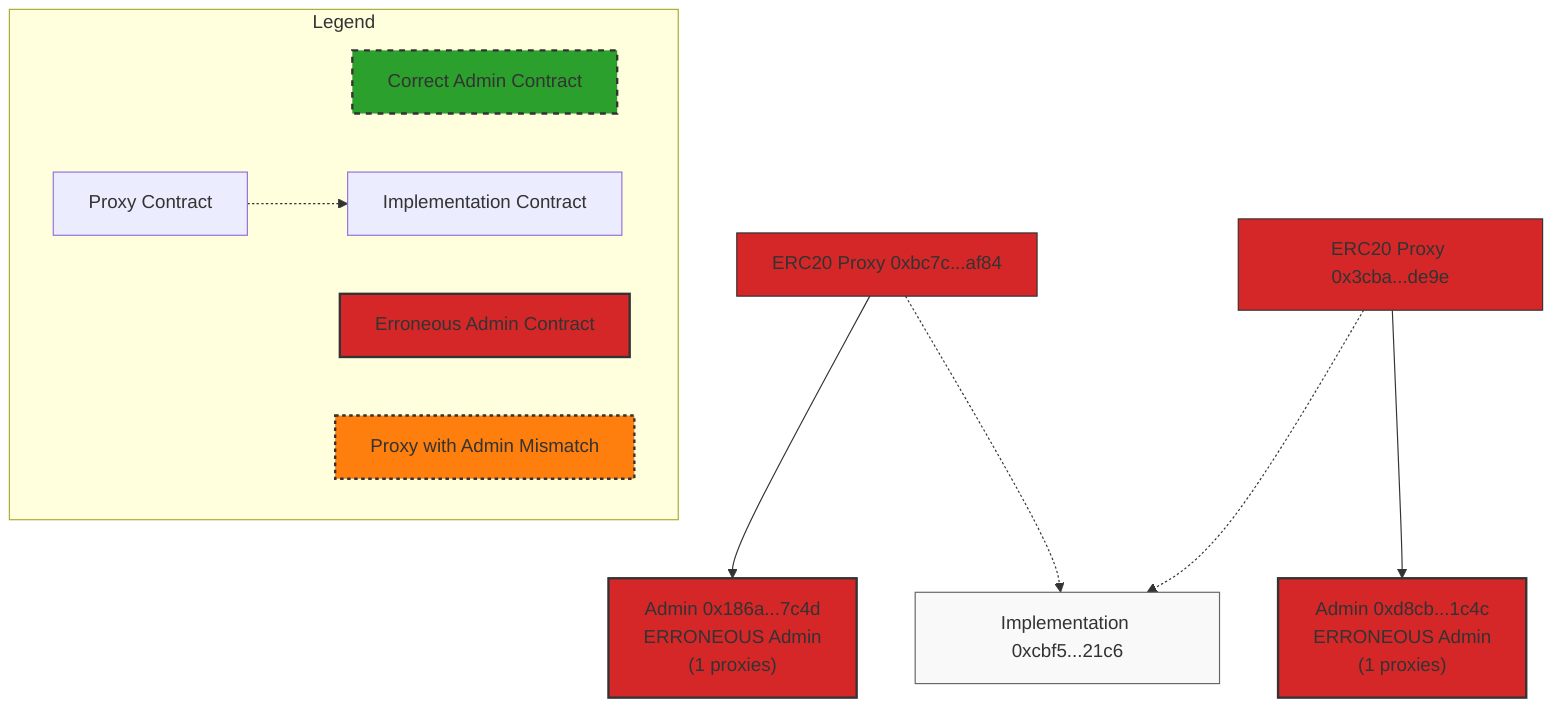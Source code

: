 graph TD
    Admin_186ace["Admin 0x186a...7c4d\nERRONEOUS Admin\n(1 proxies)"]
    style Admin_186ace fill:#d62728,stroke:#333,stroke-width:2px
    Admin_d8cb33["Admin 0xd8cb...1c4c\nERRONEOUS Admin\n(1 proxies)"]
    style Admin_d8cb33 fill:#d62728,stroke:#333,stroke-width:2px
    Proxy_bc7cae["ERC20 Proxy 0xbc7c...af84"] --> Admin_186ace
    style Proxy_bc7cae fill:#d62728,stroke:#333,stroke-width:1px
    Impl_cbf507["Implementation 0xcbf5...21c6"]
    style Impl_cbf507 fill:#f9f9f9,stroke:#666,stroke-width:1px
    Proxy_bc7cae -.-> Impl_cbf507
    Proxy_3cbaae["ERC20 Proxy 0x3cba...de9e"] --> Admin_d8cb33
    style Proxy_3cbaae fill:#d62728,stroke:#333,stroke-width:1px
    Proxy_3cbaae -.-> Impl_cbf507
    subgraph Legend
        LegendCorrectAdmin["Correct Admin Contract"]
        style LegendCorrectAdmin fill:#2ca02c,stroke:#333,stroke-width:2px,stroke-dasharray: 5 5
        LegendErrAdmin["Erroneous Admin Contract"]
        style LegendErrAdmin fill:#d62728,stroke:#333,stroke-width:2px
        LegendMismatchProxy["Proxy with Admin Mismatch"]
        style LegendMismatchProxy fill:#ff7f0e,stroke:#333,stroke-width:2px,stroke-dasharray: 3 3
        LegendProxy["Proxy Contract"]
        LegendProxy -.-> LegendImpl["Implementation Contract"]
    end